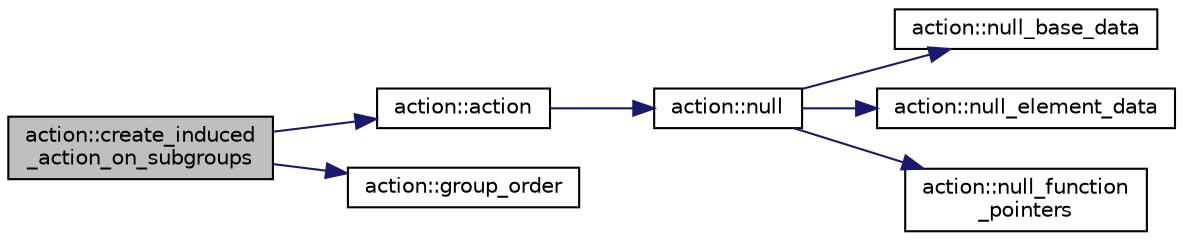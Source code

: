 digraph "action::create_induced_action_on_subgroups"
{
  edge [fontname="Helvetica",fontsize="10",labelfontname="Helvetica",labelfontsize="10"];
  node [fontname="Helvetica",fontsize="10",shape=record];
  rankdir="LR";
  Node2798 [label="action::create_induced\l_action_on_subgroups",height=0.2,width=0.4,color="black", fillcolor="grey75", style="filled", fontcolor="black"];
  Node2798 -> Node2799 [color="midnightblue",fontsize="10",style="solid",fontname="Helvetica"];
  Node2799 [label="action::action",height=0.2,width=0.4,color="black", fillcolor="white", style="filled",URL="$d2/d86/classaction.html#a108adb38ad362aeb55cf40b9de38bb16"];
  Node2799 -> Node2800 [color="midnightblue",fontsize="10",style="solid",fontname="Helvetica"];
  Node2800 [label="action::null",height=0.2,width=0.4,color="black", fillcolor="white", style="filled",URL="$d2/d86/classaction.html#af05ce222a97a1eff5f692b9193dee125"];
  Node2800 -> Node2801 [color="midnightblue",fontsize="10",style="solid",fontname="Helvetica"];
  Node2801 [label="action::null_base_data",height=0.2,width=0.4,color="black", fillcolor="white", style="filled",URL="$d2/d86/classaction.html#a09d62a3dd408d1c0704b380b26f72fb0"];
  Node2800 -> Node2802 [color="midnightblue",fontsize="10",style="solid",fontname="Helvetica"];
  Node2802 [label="action::null_element_data",height=0.2,width=0.4,color="black", fillcolor="white", style="filled",URL="$d2/d86/classaction.html#a90cd98bea15f55a3c25cb9c6b68685df"];
  Node2800 -> Node2803 [color="midnightblue",fontsize="10",style="solid",fontname="Helvetica"];
  Node2803 [label="action::null_function\l_pointers",height=0.2,width=0.4,color="black", fillcolor="white", style="filled",URL="$d2/d86/classaction.html#a1359d74a665e82a098fba5c1c1249dde"];
  Node2798 -> Node2804 [color="midnightblue",fontsize="10",style="solid",fontname="Helvetica"];
  Node2804 [label="action::group_order",height=0.2,width=0.4,color="black", fillcolor="white", style="filled",URL="$d2/d86/classaction.html#ad1f69adb27041311d2e7be96e39388d4"];
}
